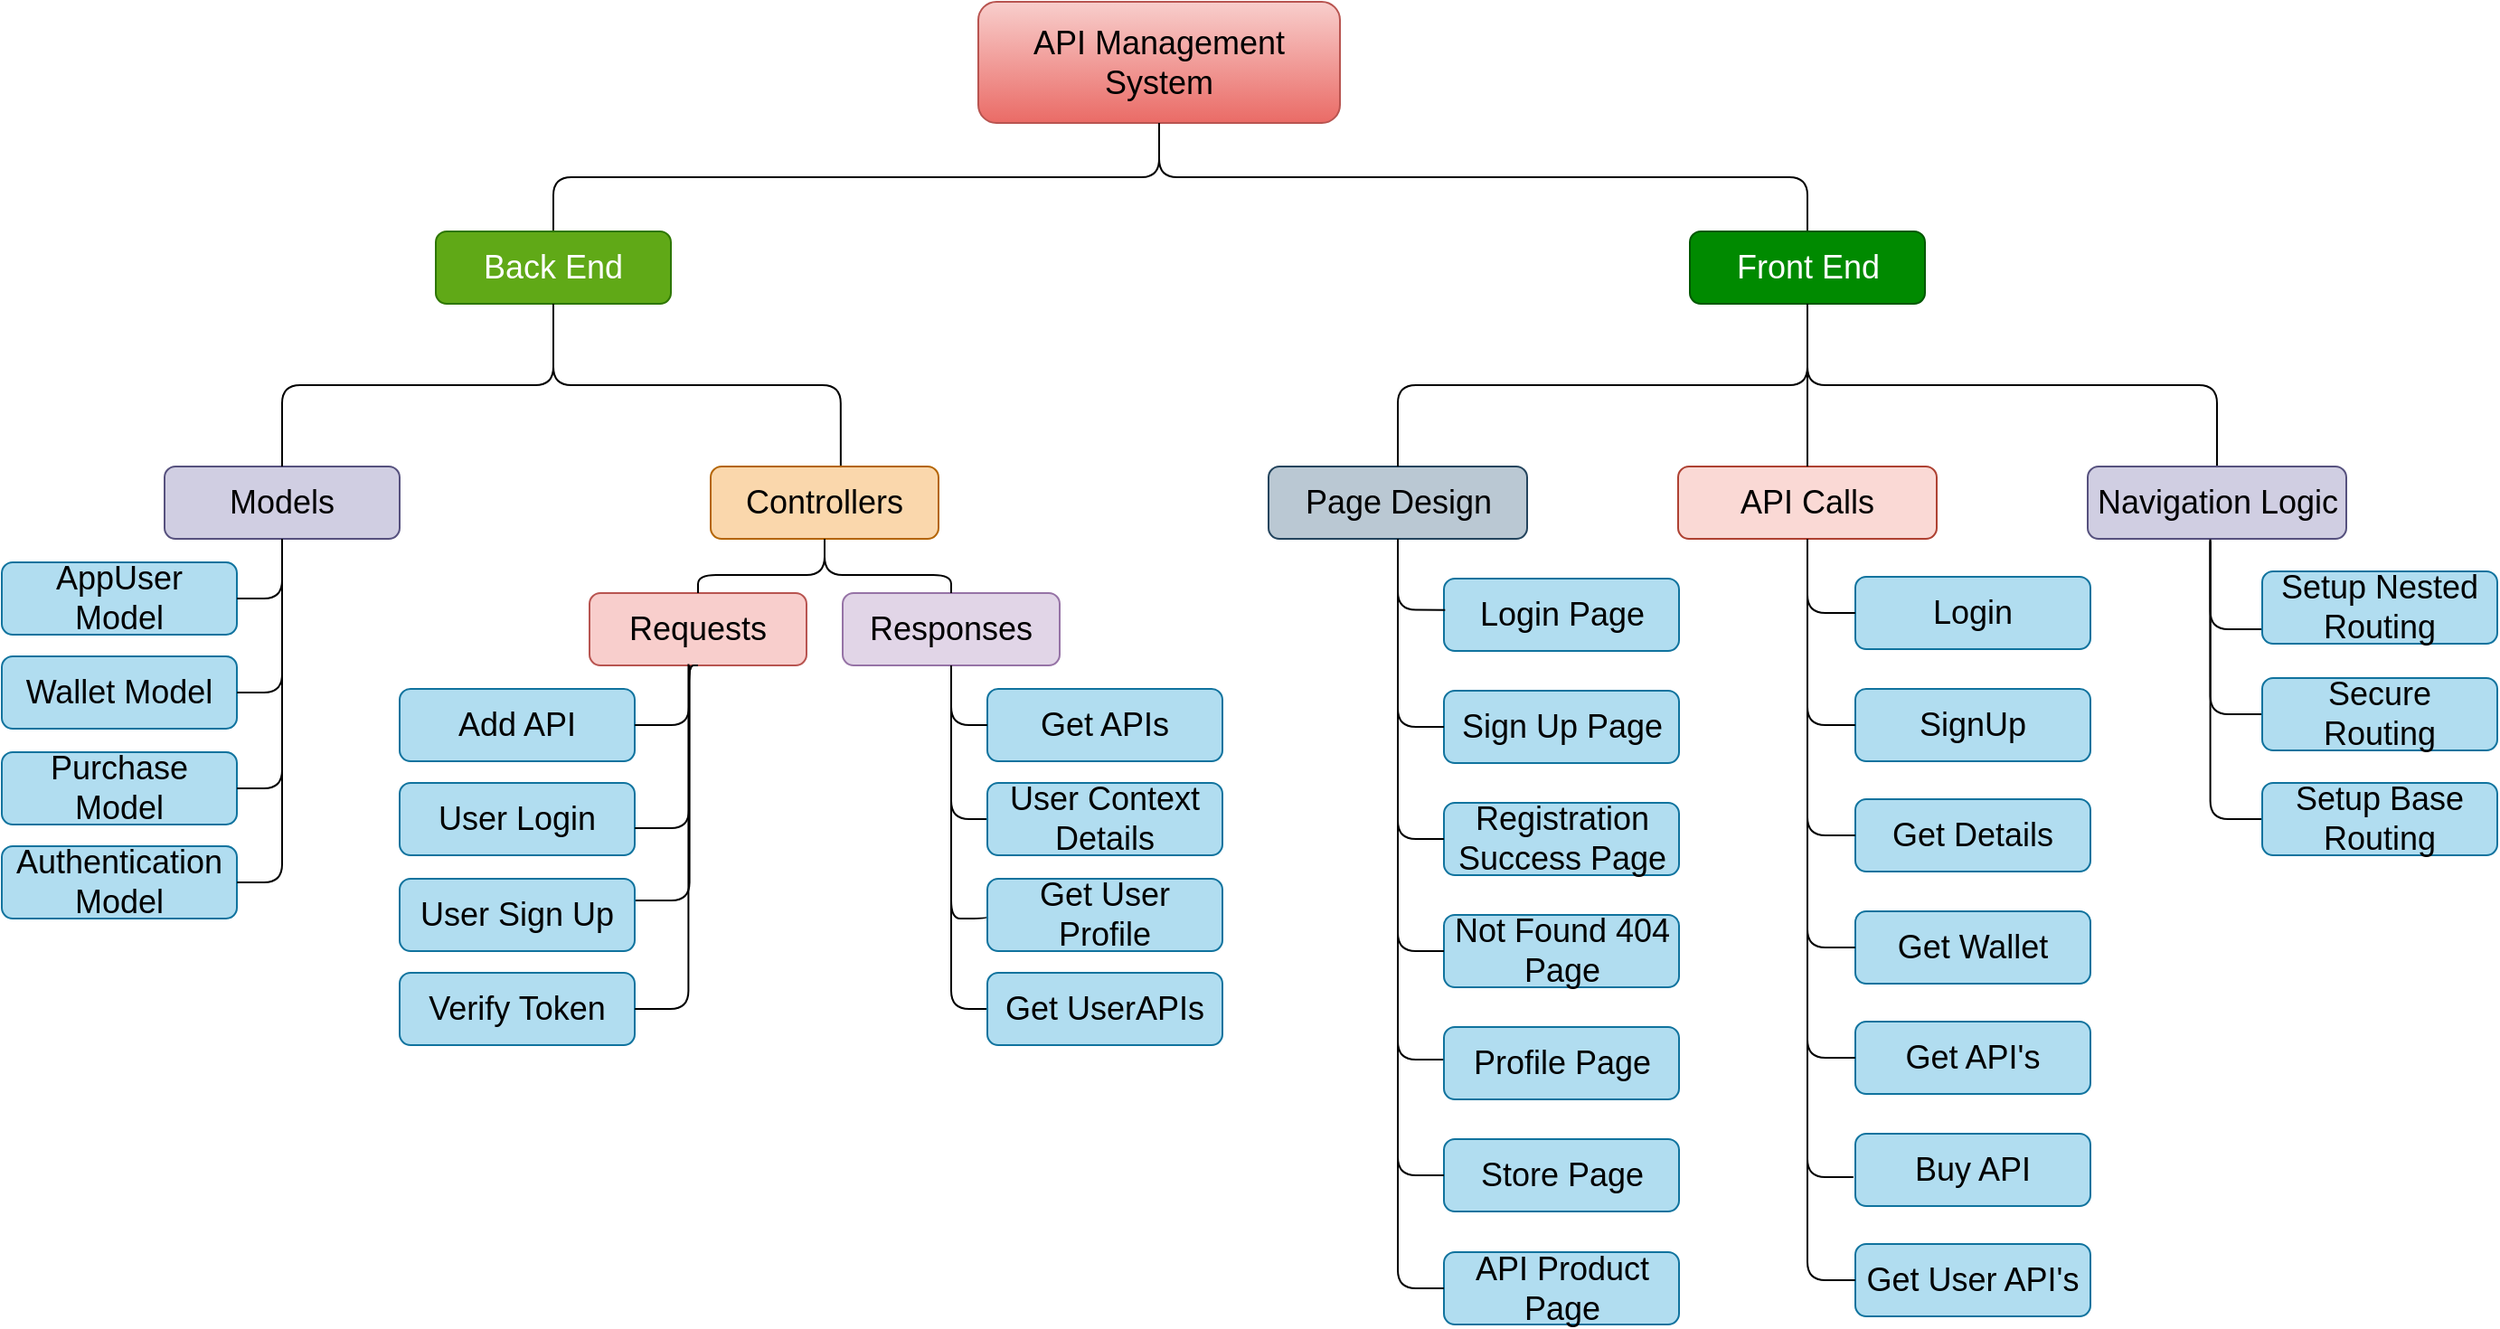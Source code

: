 <mxfile version="14.8.0" type="github"><diagram id="4lNKz05cvASP3Dw4nzoy" name="Page-1"><mxGraphModel dx="1673" dy="885" grid="0" gridSize="10" guides="1" tooltips="1" connect="1" arrows="1" fold="1" page="0" pageScale="1" pageWidth="850" pageHeight="1100" background="none" math="0" shadow="0"><root><mxCell id="0"/><mxCell id="1" parent="0"/><mxCell id="u9ScGrgwI5Fy8pmLMvRk-150" value="" style="group;fontStyle=0;spacing=4;verticalAlign=middle;fontSize=18;horizontal=1;labelBackgroundColor=none;labelBorderColor=none;whiteSpace=wrap;html=1;" vertex="1" connectable="0" parent="1"><mxGeometry x="195" y="100" width="1380" height="704.5" as="geometry"/></mxCell><mxCell id="u9ScGrgwI5Fy8pmLMvRk-1" value="API Management System" style="whiteSpace=wrap;html=1;rounded=1;fillColor=#f8cecc;strokeColor=#b85450;gradientColor=#ea6b66;fontStyle=0;spacing=4;verticalAlign=middle;fontSize=18;horizontal=1;labelBackgroundColor=none;labelBorderColor=none;" vertex="1" parent="u9ScGrgwI5Fy8pmLMvRk-150"><mxGeometry x="540" y="-27" width="200" height="67" as="geometry"/></mxCell><mxCell id="u9ScGrgwI5Fy8pmLMvRk-132" style="edgeStyle=orthogonalEdgeStyle;rounded=1;orthogonalLoop=1;jettySize=auto;html=1;exitX=0.5;exitY=0;exitDx=0;exitDy=0;entryX=0.5;entryY=1;entryDx=0;entryDy=0;endArrow=none;endFill=0;fontStyle=0;spacing=4;verticalAlign=middle;fontSize=18;horizontal=1;labelBackgroundColor=none;labelBorderColor=none;" edge="1" parent="u9ScGrgwI5Fy8pmLMvRk-150" source="u9ScGrgwI5Fy8pmLMvRk-2" target="u9ScGrgwI5Fy8pmLMvRk-1"><mxGeometry relative="1" as="geometry"/></mxCell><mxCell id="u9ScGrgwI5Fy8pmLMvRk-52" style="orthogonalLoop=1;jettySize=auto;html=1;exitX=0.5;exitY=0;exitDx=0;exitDy=0;entryX=0.5;entryY=1;entryDx=0;entryDy=0;endArrow=none;endFill=0;edgeStyle=orthogonalEdgeStyle;fontStyle=0;spacing=4;verticalAlign=middle;fontSize=18;horizontal=1;labelBackgroundColor=none;labelBorderColor=none;" edge="1" parent="u9ScGrgwI5Fy8pmLMvRk-150" source="u9ScGrgwI5Fy8pmLMvRk-3" target="u9ScGrgwI5Fy8pmLMvRk-1"><mxGeometry relative="1" as="geometry"/></mxCell><mxCell id="u9ScGrgwI5Fy8pmLMvRk-148" value="" style="group;fontStyle=0;spacing=4;verticalAlign=middle;fontSize=18;horizontal=1;labelBackgroundColor=none;labelBorderColor=none;whiteSpace=wrap;html=1;" vertex="1" connectable="0" parent="u9ScGrgwI5Fy8pmLMvRk-150"><mxGeometry y="100" width="675" height="450" as="geometry"/></mxCell><mxCell id="u9ScGrgwI5Fy8pmLMvRk-3" value="&lt;div style=&quot;font-size: 18px;&quot;&gt;Back End&lt;/div&gt;" style="whiteSpace=wrap;html=1;fillColor=#60a917;strokeColor=#2D7600;fontColor=#ffffff;rounded=1;fontStyle=0;spacing=4;verticalAlign=middle;fontSize=18;horizontal=1;labelBackgroundColor=none;labelBorderColor=none;" vertex="1" parent="u9ScGrgwI5Fy8pmLMvRk-148"><mxGeometry x="240" width="130" height="40" as="geometry"/></mxCell><mxCell id="u9ScGrgwI5Fy8pmLMvRk-8" value="&lt;div style=&quot;font-size: 18px;&quot;&gt;Models&lt;/div&gt;" style="whiteSpace=wrap;html=1;fillColor=#d0cee2;strokeColor=#56517e;rounded=1;fontStyle=0;spacing=4;verticalAlign=middle;fontSize=18;horizontal=1;labelBackgroundColor=none;labelBorderColor=none;" vertex="1" parent="u9ScGrgwI5Fy8pmLMvRk-148"><mxGeometry x="90" y="130" width="130" height="40" as="geometry"/></mxCell><mxCell id="u9ScGrgwI5Fy8pmLMvRk-123" style="edgeStyle=orthogonalEdgeStyle;orthogonalLoop=1;jettySize=auto;html=1;exitX=0.5;exitY=1;exitDx=0;exitDy=0;endArrow=none;endFill=0;fontStyle=0;spacing=4;verticalAlign=middle;fontSize=18;horizontal=1;labelBackgroundColor=none;labelBorderColor=none;" edge="1" parent="u9ScGrgwI5Fy8pmLMvRk-148" source="u9ScGrgwI5Fy8pmLMvRk-3" target="u9ScGrgwI5Fy8pmLMvRk-8"><mxGeometry relative="1" as="geometry"/></mxCell><mxCell id="u9ScGrgwI5Fy8pmLMvRk-124" style="edgeStyle=orthogonalEdgeStyle;orthogonalLoop=1;jettySize=auto;html=1;exitX=0.571;exitY=-0.01;exitDx=0;exitDy=0;entryX=0.5;entryY=1;entryDx=0;entryDy=0;endArrow=none;endFill=0;exitPerimeter=0;fontStyle=0;spacing=4;verticalAlign=middle;fontSize=18;horizontal=1;labelBackgroundColor=none;labelBorderColor=none;" edge="1" parent="u9ScGrgwI5Fy8pmLMvRk-148" source="u9ScGrgwI5Fy8pmLMvRk-9" target="u9ScGrgwI5Fy8pmLMvRk-3"><mxGeometry relative="1" as="geometry"/></mxCell><mxCell id="u9ScGrgwI5Fy8pmLMvRk-9" value="&lt;div style=&quot;font-size: 18px;&quot;&gt;Controllers&lt;/div&gt;" style="whiteSpace=wrap;html=1;fillColor=#fad7ac;strokeColor=#b46504;rounded=1;fontStyle=0;spacing=4;verticalAlign=middle;fontSize=18;horizontal=1;labelBackgroundColor=none;labelBorderColor=none;" vertex="1" parent="u9ScGrgwI5Fy8pmLMvRk-148"><mxGeometry x="392" y="130" width="126" height="40" as="geometry"/></mxCell><mxCell id="u9ScGrgwI5Fy8pmLMvRk-22" value="AppUser Model" style="whiteSpace=wrap;html=1;fillColor=#b1ddf0;strokeColor=#10739e;rounded=1;fontStyle=0;spacing=4;verticalAlign=middle;fontSize=18;horizontal=1;labelBackgroundColor=none;labelBorderColor=none;" vertex="1" parent="u9ScGrgwI5Fy8pmLMvRk-148"><mxGeometry y="183" width="130" height="40" as="geometry"/></mxCell><mxCell id="u9ScGrgwI5Fy8pmLMvRk-84" style="edgeStyle=orthogonalEdgeStyle;orthogonalLoop=1;jettySize=auto;html=1;exitX=0.5;exitY=1;exitDx=0;exitDy=0;entryX=1;entryY=0.5;entryDx=0;entryDy=0;endArrow=none;endFill=0;fontStyle=0;spacing=4;verticalAlign=middle;fontSize=18;horizontal=1;labelBackgroundColor=none;labelBorderColor=none;" edge="1" parent="u9ScGrgwI5Fy8pmLMvRk-148" source="u9ScGrgwI5Fy8pmLMvRk-8" target="u9ScGrgwI5Fy8pmLMvRk-22"><mxGeometry relative="1" as="geometry"/></mxCell><mxCell id="u9ScGrgwI5Fy8pmLMvRk-23" value="Wallet Model" style="whiteSpace=wrap;html=1;fillColor=#b1ddf0;strokeColor=#10739e;rounded=1;fontStyle=0;spacing=4;verticalAlign=middle;fontSize=18;horizontal=1;labelBackgroundColor=none;labelBorderColor=none;" vertex="1" parent="u9ScGrgwI5Fy8pmLMvRk-148"><mxGeometry y="235" width="130" height="40" as="geometry"/></mxCell><mxCell id="u9ScGrgwI5Fy8pmLMvRk-85" style="edgeStyle=orthogonalEdgeStyle;orthogonalLoop=1;jettySize=auto;html=1;exitX=0.5;exitY=1;exitDx=0;exitDy=0;entryX=1;entryY=0.5;entryDx=0;entryDy=0;endArrow=none;endFill=0;fontStyle=0;spacing=4;verticalAlign=middle;fontSize=18;horizontal=1;labelBackgroundColor=none;labelBorderColor=none;" edge="1" parent="u9ScGrgwI5Fy8pmLMvRk-148" source="u9ScGrgwI5Fy8pmLMvRk-8" target="u9ScGrgwI5Fy8pmLMvRk-23"><mxGeometry relative="1" as="geometry"/></mxCell><mxCell id="u9ScGrgwI5Fy8pmLMvRk-24" value="Authentication Model" style="whiteSpace=wrap;html=1;fillColor=#b1ddf0;strokeColor=#10739e;rounded=1;fontStyle=0;spacing=4;verticalAlign=middle;fontSize=18;horizontal=1;labelBackgroundColor=none;labelBorderColor=none;" vertex="1" parent="u9ScGrgwI5Fy8pmLMvRk-148"><mxGeometry y="340" width="130" height="40" as="geometry"/></mxCell><mxCell id="u9ScGrgwI5Fy8pmLMvRk-87" style="edgeStyle=orthogonalEdgeStyle;orthogonalLoop=1;jettySize=auto;html=1;exitX=0.5;exitY=1;exitDx=0;exitDy=0;entryX=1;entryY=0.5;entryDx=0;entryDy=0;endArrow=none;endFill=0;fontStyle=0;spacing=4;verticalAlign=middle;fontSize=18;horizontal=1;labelBackgroundColor=none;labelBorderColor=none;" edge="1" parent="u9ScGrgwI5Fy8pmLMvRk-148" source="u9ScGrgwI5Fy8pmLMvRk-8" target="u9ScGrgwI5Fy8pmLMvRk-24"><mxGeometry relative="1" as="geometry"/></mxCell><mxCell id="u9ScGrgwI5Fy8pmLMvRk-25" value="Purchase Model" style="whiteSpace=wrap;html=1;fillColor=#b1ddf0;strokeColor=#10739e;rounded=1;fontStyle=0;spacing=4;verticalAlign=middle;fontSize=18;horizontal=1;labelBackgroundColor=none;labelBorderColor=none;" vertex="1" parent="u9ScGrgwI5Fy8pmLMvRk-148"><mxGeometry y="288" width="130" height="40" as="geometry"/></mxCell><mxCell id="u9ScGrgwI5Fy8pmLMvRk-86" style="edgeStyle=orthogonalEdgeStyle;orthogonalLoop=1;jettySize=auto;html=1;exitX=0.5;exitY=1;exitDx=0;exitDy=0;entryX=1;entryY=0.5;entryDx=0;entryDy=0;endArrow=none;endFill=0;fontStyle=0;spacing=4;verticalAlign=middle;fontSize=18;horizontal=1;labelBackgroundColor=none;labelBorderColor=none;" edge="1" parent="u9ScGrgwI5Fy8pmLMvRk-148" source="u9ScGrgwI5Fy8pmLMvRk-8" target="u9ScGrgwI5Fy8pmLMvRk-25"><mxGeometry relative="1" as="geometry"/></mxCell><mxCell id="u9ScGrgwI5Fy8pmLMvRk-30" value="&lt;div style=&quot;font-size: 18px;&quot;&gt;Add API&lt;/div&gt;" style="whiteSpace=wrap;html=1;fillColor=#b1ddf0;strokeColor=#10739e;rounded=1;fontStyle=0;spacing=4;verticalAlign=middle;fontSize=18;horizontal=1;labelBackgroundColor=none;labelBorderColor=none;" vertex="1" parent="u9ScGrgwI5Fy8pmLMvRk-148"><mxGeometry x="220" y="253" width="130" height="40" as="geometry"/></mxCell><mxCell id="u9ScGrgwI5Fy8pmLMvRk-31" value="Verify Token" style="whiteSpace=wrap;html=1;fillColor=#b1ddf0;strokeColor=#10739e;rounded=1;fontStyle=0;spacing=4;verticalAlign=middle;fontSize=18;horizontal=1;labelBackgroundColor=none;labelBorderColor=none;" vertex="1" parent="u9ScGrgwI5Fy8pmLMvRk-148"><mxGeometry x="220" y="410" width="130" height="40" as="geometry"/></mxCell><mxCell id="u9ScGrgwI5Fy8pmLMvRk-32" value="User Login" style="whiteSpace=wrap;html=1;fillColor=#b1ddf0;strokeColor=#10739e;rounded=1;fontStyle=0;spacing=4;verticalAlign=middle;fontSize=18;horizontal=1;labelBackgroundColor=none;labelBorderColor=none;" vertex="1" parent="u9ScGrgwI5Fy8pmLMvRk-148"><mxGeometry x="220" y="305" width="130" height="40" as="geometry"/></mxCell><mxCell id="u9ScGrgwI5Fy8pmLMvRk-69" style="edgeStyle=orthogonalEdgeStyle;orthogonalLoop=1;jettySize=auto;html=1;exitX=0.5;exitY=1;exitDx=0;exitDy=0;entryX=1;entryY=0.5;entryDx=0;entryDy=0;endArrow=none;endFill=0;fontStyle=0;spacing=4;verticalAlign=middle;fontSize=18;horizontal=1;labelBackgroundColor=none;labelBorderColor=none;" edge="1" parent="u9ScGrgwI5Fy8pmLMvRk-148" source="u9ScGrgwI5Fy8pmLMvRk-33" target="u9ScGrgwI5Fy8pmLMvRk-30"><mxGeometry relative="1" as="geometry"><Array as="points"><mxPoint x="380" y="240"/><mxPoint x="380" y="273"/></Array></mxGeometry></mxCell><mxCell id="u9ScGrgwI5Fy8pmLMvRk-33" value="Requests" style="whiteSpace=wrap;html=1;fillColor=#f8cecc;strokeColor=#b85450;rounded=1;fontStyle=0;spacing=4;verticalAlign=middle;fontSize=18;horizontal=1;labelBackgroundColor=none;labelBorderColor=none;" vertex="1" parent="u9ScGrgwI5Fy8pmLMvRk-148"><mxGeometry x="325" y="200" width="120" height="40" as="geometry"/></mxCell><mxCell id="u9ScGrgwI5Fy8pmLMvRk-40" style="orthogonalLoop=1;jettySize=auto;html=1;entryX=0.5;entryY=0;entryDx=0;entryDy=0;endArrow=none;endFill=0;exitX=0.5;exitY=1;exitDx=0;exitDy=0;edgeStyle=orthogonalEdgeStyle;fontStyle=0;spacing=4;verticalAlign=middle;fontSize=18;horizontal=1;labelBackgroundColor=none;labelBorderColor=none;" edge="1" parent="u9ScGrgwI5Fy8pmLMvRk-148" source="u9ScGrgwI5Fy8pmLMvRk-9" target="u9ScGrgwI5Fy8pmLMvRk-33"><mxGeometry relative="1" as="geometry"><mxPoint x="546" y="360" as="sourcePoint"/><Array as="points"><mxPoint x="455.5" y="190"/><mxPoint x="385.5" y="190"/></Array></mxGeometry></mxCell><mxCell id="u9ScGrgwI5Fy8pmLMvRk-72" style="edgeStyle=orthogonalEdgeStyle;orthogonalLoop=1;jettySize=auto;html=1;entryX=0.456;entryY=0.982;entryDx=0;entryDy=0;entryPerimeter=0;endArrow=none;endFill=0;fontStyle=0;spacing=4;verticalAlign=middle;fontSize=18;horizontal=1;labelBackgroundColor=none;labelBorderColor=none;" edge="1" parent="u9ScGrgwI5Fy8pmLMvRk-148" source="u9ScGrgwI5Fy8pmLMvRk-31" target="u9ScGrgwI5Fy8pmLMvRk-33"><mxGeometry relative="1" as="geometry"><Array as="points"><mxPoint x="380" y="430"/></Array></mxGeometry></mxCell><mxCell id="u9ScGrgwI5Fy8pmLMvRk-70" style="edgeStyle=orthogonalEdgeStyle;orthogonalLoop=1;jettySize=auto;html=1;entryX=0.5;entryY=1;entryDx=0;entryDy=0;endArrow=none;endFill=0;fontStyle=0;spacing=4;verticalAlign=middle;fontSize=18;horizontal=1;labelBackgroundColor=none;labelBorderColor=none;" edge="1" parent="u9ScGrgwI5Fy8pmLMvRk-148" source="u9ScGrgwI5Fy8pmLMvRk-32" target="u9ScGrgwI5Fy8pmLMvRk-33"><mxGeometry relative="1" as="geometry"><Array as="points"><mxPoint x="380" y="330"/><mxPoint x="380" y="240"/></Array></mxGeometry></mxCell><mxCell id="u9ScGrgwI5Fy8pmLMvRk-34" value="Get APIs" style="whiteSpace=wrap;html=1;fillColor=#b1ddf0;strokeColor=#10739e;rounded=1;fontStyle=0;spacing=4;verticalAlign=middle;fontSize=18;horizontal=1;labelBackgroundColor=none;labelBorderColor=none;" vertex="1" parent="u9ScGrgwI5Fy8pmLMvRk-148"><mxGeometry x="545" y="253" width="130" height="40" as="geometry"/></mxCell><mxCell id="u9ScGrgwI5Fy8pmLMvRk-74" style="edgeStyle=orthogonalEdgeStyle;orthogonalLoop=1;jettySize=auto;html=1;exitX=0.5;exitY=1;exitDx=0;exitDy=0;entryX=0;entryY=0.5;entryDx=0;entryDy=0;endArrow=none;endFill=0;fontStyle=0;spacing=4;verticalAlign=middle;fontSize=18;horizontal=1;labelBackgroundColor=none;labelBorderColor=none;" edge="1" parent="u9ScGrgwI5Fy8pmLMvRk-148" source="u9ScGrgwI5Fy8pmLMvRk-35" target="u9ScGrgwI5Fy8pmLMvRk-34"><mxGeometry relative="1" as="geometry"><Array as="points"><mxPoint x="525" y="273"/></Array></mxGeometry></mxCell><mxCell id="u9ScGrgwI5Fy8pmLMvRk-35" value="Responses" style="whiteSpace=wrap;html=1;fillColor=#e1d5e7;strokeColor=#9673a6;rounded=1;fontStyle=0;spacing=4;verticalAlign=middle;fontSize=18;horizontal=1;labelBackgroundColor=none;labelBorderColor=none;" vertex="1" parent="u9ScGrgwI5Fy8pmLMvRk-148"><mxGeometry x="465" y="200" width="120" height="40" as="geometry"/></mxCell><mxCell id="u9ScGrgwI5Fy8pmLMvRk-41" style="orthogonalLoop=1;jettySize=auto;html=1;exitX=0.5;exitY=1;exitDx=0;exitDy=0;entryX=0.5;entryY=0;entryDx=0;entryDy=0;endArrow=none;endFill=0;edgeStyle=orthogonalEdgeStyle;fontStyle=0;spacing=4;verticalAlign=middle;fontSize=18;horizontal=1;labelBackgroundColor=none;labelBorderColor=none;" edge="1" parent="u9ScGrgwI5Fy8pmLMvRk-148" source="u9ScGrgwI5Fy8pmLMvRk-9" target="u9ScGrgwI5Fy8pmLMvRk-35"><mxGeometry relative="1" as="geometry"/></mxCell><mxCell id="u9ScGrgwI5Fy8pmLMvRk-78" style="edgeStyle=orthogonalEdgeStyle;orthogonalLoop=1;jettySize=auto;html=1;entryX=0.5;entryY=1;entryDx=0;entryDy=0;endArrow=none;endFill=0;exitX=0;exitY=0.5;exitDx=0;exitDy=0;fontStyle=0;spacing=4;verticalAlign=middle;fontSize=18;horizontal=1;labelBackgroundColor=none;labelBorderColor=none;" edge="1" parent="u9ScGrgwI5Fy8pmLMvRk-148" source="u9ScGrgwI5Fy8pmLMvRk-36" target="u9ScGrgwI5Fy8pmLMvRk-35"><mxGeometry relative="1" as="geometry"><Array as="points"><mxPoint x="525" y="430"/></Array></mxGeometry></mxCell><mxCell id="u9ScGrgwI5Fy8pmLMvRk-36" value="Get UserAPIs" style="whiteSpace=wrap;html=1;fillColor=#b1ddf0;strokeColor=#10739e;rounded=1;fontStyle=0;spacing=4;verticalAlign=middle;fontSize=18;horizontal=1;labelBackgroundColor=none;labelBorderColor=none;" vertex="1" parent="u9ScGrgwI5Fy8pmLMvRk-148"><mxGeometry x="545" y="410" width="130" height="40" as="geometry"/></mxCell><mxCell id="u9ScGrgwI5Fy8pmLMvRk-71" style="edgeStyle=orthogonalEdgeStyle;orthogonalLoop=1;jettySize=auto;html=1;entryX=0.461;entryY=0.999;entryDx=0;entryDy=0;entryPerimeter=0;endArrow=none;endFill=0;fontStyle=0;spacing=4;verticalAlign=middle;fontSize=18;horizontal=1;labelBackgroundColor=none;labelBorderColor=none;" edge="1" parent="u9ScGrgwI5Fy8pmLMvRk-148" source="u9ScGrgwI5Fy8pmLMvRk-37" target="u9ScGrgwI5Fy8pmLMvRk-33"><mxGeometry relative="1" as="geometry"><Array as="points"><mxPoint x="380" y="370"/></Array></mxGeometry></mxCell><mxCell id="u9ScGrgwI5Fy8pmLMvRk-37" value="User Sign Up" style="whiteSpace=wrap;html=1;fillColor=#b1ddf0;strokeColor=#10739e;rounded=1;fontStyle=0;spacing=4;verticalAlign=middle;fontSize=18;horizontal=1;labelBackgroundColor=none;labelBorderColor=none;" vertex="1" parent="u9ScGrgwI5Fy8pmLMvRk-148"><mxGeometry x="220" y="358" width="130" height="40" as="geometry"/></mxCell><mxCell id="u9ScGrgwI5Fy8pmLMvRk-75" style="edgeStyle=orthogonalEdgeStyle;orthogonalLoop=1;jettySize=auto;html=1;exitX=0;exitY=0.5;exitDx=0;exitDy=0;endArrow=none;endFill=0;entryX=0.5;entryY=1;entryDx=0;entryDy=0;fontStyle=0;spacing=4;verticalAlign=middle;fontSize=18;horizontal=1;labelBackgroundColor=none;labelBorderColor=none;" edge="1" parent="u9ScGrgwI5Fy8pmLMvRk-148" source="u9ScGrgwI5Fy8pmLMvRk-38" target="u9ScGrgwI5Fy8pmLMvRk-35"><mxGeometry relative="1" as="geometry"><mxPoint x="523" y="290" as="targetPoint"/></mxGeometry></mxCell><mxCell id="u9ScGrgwI5Fy8pmLMvRk-38" value="User Context Details" style="whiteSpace=wrap;html=1;fillColor=#b1ddf0;strokeColor=#10739e;rounded=1;fontStyle=0;spacing=4;verticalAlign=middle;fontSize=18;horizontal=1;labelBackgroundColor=none;labelBorderColor=none;" vertex="1" parent="u9ScGrgwI5Fy8pmLMvRk-148"><mxGeometry x="545" y="305" width="130" height="40" as="geometry"/></mxCell><mxCell id="u9ScGrgwI5Fy8pmLMvRk-77" style="edgeStyle=orthogonalEdgeStyle;orthogonalLoop=1;jettySize=auto;html=1;entryX=0.5;entryY=1;entryDx=0;entryDy=0;endArrow=none;endFill=0;exitX=0;exitY=0.5;exitDx=0;exitDy=0;fontStyle=0;spacing=4;verticalAlign=middle;fontSize=18;horizontal=1;labelBackgroundColor=none;labelBorderColor=none;" edge="1" parent="u9ScGrgwI5Fy8pmLMvRk-148" source="u9ScGrgwI5Fy8pmLMvRk-39" target="u9ScGrgwI5Fy8pmLMvRk-35"><mxGeometry relative="1" as="geometry"><Array as="points"><mxPoint x="525" y="380"/></Array></mxGeometry></mxCell><mxCell id="u9ScGrgwI5Fy8pmLMvRk-39" value="Get User Profile" style="whiteSpace=wrap;html=1;fillColor=#b1ddf0;strokeColor=#10739e;rounded=1;fontStyle=0;spacing=4;verticalAlign=middle;fontSize=18;horizontal=1;labelBackgroundColor=none;labelBorderColor=none;" vertex="1" parent="u9ScGrgwI5Fy8pmLMvRk-148"><mxGeometry x="545" y="358" width="130" height="40" as="geometry"/></mxCell><mxCell id="u9ScGrgwI5Fy8pmLMvRk-149" value="" style="group;fontStyle=0;spacing=4;verticalAlign=middle;fontSize=18;horizontal=1;labelBackgroundColor=none;labelBorderColor=none;whiteSpace=wrap;html=1;" vertex="1" connectable="0" parent="u9ScGrgwI5Fy8pmLMvRk-150"><mxGeometry x="700.5" y="100" width="679.5" height="604.5" as="geometry"/></mxCell><mxCell id="u9ScGrgwI5Fy8pmLMvRk-2" value="Front End" style="whiteSpace=wrap;html=1;fillColor=#008a00;strokeColor=#005700;fontColor=#ffffff;rounded=1;fontStyle=0;spacing=4;verticalAlign=middle;fontSize=18;horizontal=1;labelBackgroundColor=none;labelBorderColor=none;" vertex="1" parent="u9ScGrgwI5Fy8pmLMvRk-149"><mxGeometry x="233" width="130" height="40" as="geometry"/></mxCell><mxCell id="u9ScGrgwI5Fy8pmLMvRk-12" value="Page Design " style="whiteSpace=wrap;html=1;fillColor=#bac8d3;strokeColor=#23445d;rounded=1;fontStyle=0;spacing=4;verticalAlign=middle;fontSize=18;horizontal=1;labelBackgroundColor=none;labelBorderColor=none;" vertex="1" parent="u9ScGrgwI5Fy8pmLMvRk-149"><mxGeometry y="130" width="143" height="40" as="geometry"/></mxCell><mxCell id="u9ScGrgwI5Fy8pmLMvRk-130" style="edgeStyle=orthogonalEdgeStyle;orthogonalLoop=1;jettySize=auto;html=1;exitX=0.5;exitY=1;exitDx=0;exitDy=0;entryX=0.5;entryY=0;entryDx=0;entryDy=0;endArrow=none;endFill=0;fontStyle=0;spacing=4;verticalAlign=middle;fontSize=18;horizontal=1;labelBackgroundColor=none;labelBorderColor=none;" edge="1" parent="u9ScGrgwI5Fy8pmLMvRk-149" source="u9ScGrgwI5Fy8pmLMvRk-2" target="u9ScGrgwI5Fy8pmLMvRk-12"><mxGeometry relative="1" as="geometry"/></mxCell><mxCell id="u9ScGrgwI5Fy8pmLMvRk-131" style="edgeStyle=orthogonalEdgeStyle;orthogonalLoop=1;jettySize=auto;html=1;exitX=0.5;exitY=0;exitDx=0;exitDy=0;entryX=0.5;entryY=1;entryDx=0;entryDy=0;endArrow=none;endFill=0;fontStyle=0;spacing=4;verticalAlign=middle;fontSize=18;horizontal=1;labelBackgroundColor=none;labelBorderColor=none;" edge="1" parent="u9ScGrgwI5Fy8pmLMvRk-149" source="u9ScGrgwI5Fy8pmLMvRk-13" target="u9ScGrgwI5Fy8pmLMvRk-2"><mxGeometry relative="1" as="geometry"/></mxCell><mxCell id="u9ScGrgwI5Fy8pmLMvRk-13" value="Navigation Logic" style="whiteSpace=wrap;html=1;fillColor=#d0cee2;strokeColor=#56517e;rounded=1;fontStyle=0;spacing=4;verticalAlign=middle;fontSize=18;horizontal=1;labelBackgroundColor=none;labelBorderColor=none;" vertex="1" parent="u9ScGrgwI5Fy8pmLMvRk-149"><mxGeometry x="453" y="130" width="143" height="40" as="geometry"/></mxCell><mxCell id="u9ScGrgwI5Fy8pmLMvRk-14" value="&lt;div style=&quot;font-size: 18px;&quot;&gt;API Calls&lt;br style=&quot;font-size: 18px;&quot;&gt;&lt;/div&gt;" style="whiteSpace=wrap;html=1;fillColor=#fad9d5;strokeColor=#ae4132;rounded=1;fontStyle=0;spacing=4;verticalAlign=middle;fontSize=18;horizontal=1;labelBackgroundColor=none;labelBorderColor=none;" vertex="1" parent="u9ScGrgwI5Fy8pmLMvRk-149"><mxGeometry x="226.5" y="130" width="143" height="40" as="geometry"/></mxCell><mxCell id="u9ScGrgwI5Fy8pmLMvRk-125" style="edgeStyle=orthogonalEdgeStyle;orthogonalLoop=1;jettySize=auto;html=1;exitX=0.5;exitY=1;exitDx=0;exitDy=0;endArrow=none;endFill=0;fontStyle=0;spacing=4;verticalAlign=middle;fontSize=18;horizontal=1;labelBackgroundColor=none;labelBorderColor=none;" edge="1" parent="u9ScGrgwI5Fy8pmLMvRk-149" source="u9ScGrgwI5Fy8pmLMvRk-2" target="u9ScGrgwI5Fy8pmLMvRk-14"><mxGeometry relative="1" as="geometry"/></mxCell><mxCell id="u9ScGrgwI5Fy8pmLMvRk-96" style="edgeStyle=orthogonalEdgeStyle;orthogonalLoop=1;jettySize=auto;html=1;entryX=0.474;entryY=1.006;entryDx=0;entryDy=0;entryPerimeter=0;endArrow=none;endFill=0;fontStyle=0;spacing=4;verticalAlign=middle;fontSize=18;horizontal=1;labelBackgroundColor=none;labelBorderColor=none;" edge="1" parent="u9ScGrgwI5Fy8pmLMvRk-149" source="u9ScGrgwI5Fy8pmLMvRk-88" target="u9ScGrgwI5Fy8pmLMvRk-13"><mxGeometry relative="1" as="geometry"><Array as="points"><mxPoint x="520.5" y="220"/></Array></mxGeometry></mxCell><mxCell id="u9ScGrgwI5Fy8pmLMvRk-88" value="Setup Nested Routing" style="whiteSpace=wrap;html=1;fillColor=#b1ddf0;strokeColor=#10739e;rounded=1;fontStyle=0;spacing=4;verticalAlign=middle;fontSize=18;horizontal=1;labelBackgroundColor=none;labelBorderColor=none;" vertex="1" parent="u9ScGrgwI5Fy8pmLMvRk-149"><mxGeometry x="549.5" y="188" width="130" height="40" as="geometry"/></mxCell><mxCell id="u9ScGrgwI5Fy8pmLMvRk-101" style="edgeStyle=orthogonalEdgeStyle;orthogonalLoop=1;jettySize=auto;html=1;exitX=0;exitY=0.5;exitDx=0;exitDy=0;entryX=0.474;entryY=1.042;entryDx=0;entryDy=0;entryPerimeter=0;endArrow=none;endFill=0;fontStyle=0;spacing=4;verticalAlign=middle;fontSize=18;horizontal=1;labelBackgroundColor=none;labelBorderColor=none;" edge="1" parent="u9ScGrgwI5Fy8pmLMvRk-149" source="u9ScGrgwI5Fy8pmLMvRk-89" target="u9ScGrgwI5Fy8pmLMvRk-13"><mxGeometry relative="1" as="geometry"/></mxCell><mxCell id="u9ScGrgwI5Fy8pmLMvRk-89" value="Secure Routing" style="whiteSpace=wrap;html=1;fillColor=#b1ddf0;strokeColor=#10739e;rounded=1;fontStyle=0;spacing=4;verticalAlign=middle;fontSize=18;horizontal=1;labelBackgroundColor=none;labelBorderColor=none;" vertex="1" parent="u9ScGrgwI5Fy8pmLMvRk-149"><mxGeometry x="549.5" y="247" width="130" height="40" as="geometry"/></mxCell><mxCell id="u9ScGrgwI5Fy8pmLMvRk-102" style="edgeStyle=orthogonalEdgeStyle;orthogonalLoop=1;jettySize=auto;html=1;entryX=0.474;entryY=1.017;entryDx=0;entryDy=0;entryPerimeter=0;endArrow=none;endFill=0;fontStyle=0;spacing=4;verticalAlign=middle;fontSize=18;horizontal=1;labelBackgroundColor=none;labelBorderColor=none;" edge="1" parent="u9ScGrgwI5Fy8pmLMvRk-149" source="u9ScGrgwI5Fy8pmLMvRk-90" target="u9ScGrgwI5Fy8pmLMvRk-13"><mxGeometry relative="1" as="geometry"><Array as="points"><mxPoint x="520.5" y="325"/></Array></mxGeometry></mxCell><mxCell id="u9ScGrgwI5Fy8pmLMvRk-90" value="Setup Base Routing" style="whiteSpace=wrap;html=1;fillColor=#b1ddf0;strokeColor=#10739e;rounded=1;fontStyle=0;spacing=4;verticalAlign=middle;fontSize=18;horizontal=1;labelBackgroundColor=none;labelBorderColor=none;" vertex="1" parent="u9ScGrgwI5Fy8pmLMvRk-149"><mxGeometry x="549.5" y="305" width="130" height="40" as="geometry"/></mxCell><mxCell id="u9ScGrgwI5Fy8pmLMvRk-103" value="Login" style="whiteSpace=wrap;html=1;fillColor=#b1ddf0;strokeColor=#10739e;rounded=1;fontStyle=0;spacing=4;verticalAlign=middle;fontSize=18;horizontal=1;labelBackgroundColor=none;labelBorderColor=none;" vertex="1" parent="u9ScGrgwI5Fy8pmLMvRk-149"><mxGeometry x="324.5" y="191" width="130" height="40" as="geometry"/></mxCell><mxCell id="u9ScGrgwI5Fy8pmLMvRk-119" style="edgeStyle=orthogonalEdgeStyle;orthogonalLoop=1;jettySize=auto;html=1;exitX=0.5;exitY=1;exitDx=0;exitDy=0;entryX=0;entryY=0.5;entryDx=0;entryDy=0;endArrow=none;endFill=0;fontStyle=0;spacing=4;verticalAlign=middle;fontSize=18;horizontal=1;labelBackgroundColor=none;labelBorderColor=none;" edge="1" parent="u9ScGrgwI5Fy8pmLMvRk-149" source="u9ScGrgwI5Fy8pmLMvRk-14" target="u9ScGrgwI5Fy8pmLMvRk-103"><mxGeometry relative="1" as="geometry"/></mxCell><mxCell id="u9ScGrgwI5Fy8pmLMvRk-104" value="Get Wallet" style="whiteSpace=wrap;html=1;fillColor=#b1ddf0;strokeColor=#10739e;rounded=1;fontStyle=0;spacing=4;verticalAlign=middle;fontSize=18;horizontal=1;labelBackgroundColor=none;labelBorderColor=none;" vertex="1" parent="u9ScGrgwI5Fy8pmLMvRk-149"><mxGeometry x="324.5" y="376" width="130" height="40" as="geometry"/></mxCell><mxCell id="u9ScGrgwI5Fy8pmLMvRk-122" style="edgeStyle=orthogonalEdgeStyle;orthogonalLoop=1;jettySize=auto;html=1;exitX=0.5;exitY=1;exitDx=0;exitDy=0;entryX=0;entryY=0.5;entryDx=0;entryDy=0;endArrow=none;endFill=0;fontStyle=0;spacing=4;verticalAlign=middle;fontSize=18;horizontal=1;labelBackgroundColor=none;labelBorderColor=none;" edge="1" parent="u9ScGrgwI5Fy8pmLMvRk-149" source="u9ScGrgwI5Fy8pmLMvRk-14" target="u9ScGrgwI5Fy8pmLMvRk-104"><mxGeometry relative="1" as="geometry"/></mxCell><mxCell id="u9ScGrgwI5Fy8pmLMvRk-105" value="SignUp" style="whiteSpace=wrap;html=1;fillColor=#b1ddf0;strokeColor=#10739e;rounded=1;fontStyle=0;spacing=4;verticalAlign=middle;fontSize=18;horizontal=1;labelBackgroundColor=none;labelBorderColor=none;" vertex="1" parent="u9ScGrgwI5Fy8pmLMvRk-149"><mxGeometry x="324.5" y="253" width="130" height="40" as="geometry"/></mxCell><mxCell id="u9ScGrgwI5Fy8pmLMvRk-120" style="edgeStyle=orthogonalEdgeStyle;orthogonalLoop=1;jettySize=auto;html=1;exitX=0.5;exitY=1;exitDx=0;exitDy=0;entryX=0;entryY=0.5;entryDx=0;entryDy=0;endArrow=none;endFill=0;fontStyle=0;spacing=4;verticalAlign=middle;fontSize=18;horizontal=1;labelBackgroundColor=none;labelBorderColor=none;" edge="1" parent="u9ScGrgwI5Fy8pmLMvRk-149" source="u9ScGrgwI5Fy8pmLMvRk-14" target="u9ScGrgwI5Fy8pmLMvRk-105"><mxGeometry relative="1" as="geometry"/></mxCell><mxCell id="u9ScGrgwI5Fy8pmLMvRk-106" value="Get Details" style="whiteSpace=wrap;html=1;fillColor=#b1ddf0;strokeColor=#10739e;rounded=1;fontStyle=0;spacing=4;verticalAlign=middle;fontSize=18;horizontal=1;labelBackgroundColor=none;labelBorderColor=none;" vertex="1" parent="u9ScGrgwI5Fy8pmLMvRk-149"><mxGeometry x="324.5" y="314" width="130" height="40" as="geometry"/></mxCell><mxCell id="u9ScGrgwI5Fy8pmLMvRk-121" style="edgeStyle=orthogonalEdgeStyle;orthogonalLoop=1;jettySize=auto;html=1;exitX=0.5;exitY=1;exitDx=0;exitDy=0;entryX=0;entryY=0.5;entryDx=0;entryDy=0;endArrow=none;endFill=0;fontStyle=0;spacing=4;verticalAlign=middle;fontSize=18;horizontal=1;labelBackgroundColor=none;labelBorderColor=none;" edge="1" parent="u9ScGrgwI5Fy8pmLMvRk-149" source="u9ScGrgwI5Fy8pmLMvRk-14" target="u9ScGrgwI5Fy8pmLMvRk-106"><mxGeometry relative="1" as="geometry"/></mxCell><mxCell id="u9ScGrgwI5Fy8pmLMvRk-112" value="Buy API" style="whiteSpace=wrap;html=1;fillColor=#b1ddf0;strokeColor=#10739e;rounded=1;fontStyle=0;spacing=4;verticalAlign=middle;fontSize=18;horizontal=1;labelBackgroundColor=none;labelBorderColor=none;" vertex="1" parent="u9ScGrgwI5Fy8pmLMvRk-149"><mxGeometry x="324.5" y="499" width="130" height="40" as="geometry"/></mxCell><mxCell id="u9ScGrgwI5Fy8pmLMvRk-117" style="edgeStyle=orthogonalEdgeStyle;orthogonalLoop=1;jettySize=auto;html=1;exitX=0.5;exitY=1;exitDx=0;exitDy=0;entryX=-0.008;entryY=0.599;entryDx=0;entryDy=0;entryPerimeter=0;endArrow=none;endFill=0;fontStyle=0;spacing=4;verticalAlign=middle;fontSize=18;horizontal=1;labelBackgroundColor=none;labelBorderColor=none;" edge="1" parent="u9ScGrgwI5Fy8pmLMvRk-149" source="u9ScGrgwI5Fy8pmLMvRk-14" target="u9ScGrgwI5Fy8pmLMvRk-112"><mxGeometry relative="1" as="geometry"/></mxCell><mxCell id="u9ScGrgwI5Fy8pmLMvRk-113" value="Get User API's" style="whiteSpace=wrap;html=1;fillColor=#b1ddf0;strokeColor=#10739e;rounded=1;fontStyle=0;spacing=4;verticalAlign=middle;fontSize=18;horizontal=1;labelBackgroundColor=none;labelBorderColor=none;" vertex="1" parent="u9ScGrgwI5Fy8pmLMvRk-149"><mxGeometry x="324.5" y="560" width="130" height="40" as="geometry"/></mxCell><mxCell id="u9ScGrgwI5Fy8pmLMvRk-118" style="edgeStyle=orthogonalEdgeStyle;orthogonalLoop=1;jettySize=auto;html=1;exitX=0.5;exitY=1;exitDx=0;exitDy=0;entryX=0;entryY=0.5;entryDx=0;entryDy=0;endArrow=none;endFill=0;fontStyle=0;spacing=4;verticalAlign=middle;fontSize=18;horizontal=1;labelBackgroundColor=none;labelBorderColor=none;" edge="1" parent="u9ScGrgwI5Fy8pmLMvRk-149" source="u9ScGrgwI5Fy8pmLMvRk-14" target="u9ScGrgwI5Fy8pmLMvRk-113"><mxGeometry relative="1" as="geometry"/></mxCell><mxCell id="u9ScGrgwI5Fy8pmLMvRk-114" value="Get API's" style="whiteSpace=wrap;html=1;fillColor=#b1ddf0;strokeColor=#10739e;rounded=1;fontStyle=0;spacing=4;verticalAlign=middle;fontSize=18;horizontal=1;labelBackgroundColor=none;labelBorderColor=none;" vertex="1" parent="u9ScGrgwI5Fy8pmLMvRk-149"><mxGeometry x="324.5" y="437" width="130" height="40" as="geometry"/></mxCell><mxCell id="u9ScGrgwI5Fy8pmLMvRk-116" style="edgeStyle=orthogonalEdgeStyle;orthogonalLoop=1;jettySize=auto;html=1;exitX=0.5;exitY=1;exitDx=0;exitDy=0;entryX=0;entryY=0.5;entryDx=0;entryDy=0;endArrow=none;endFill=0;fontStyle=0;spacing=4;verticalAlign=middle;fontSize=18;horizontal=1;labelBackgroundColor=none;labelBorderColor=none;" edge="1" parent="u9ScGrgwI5Fy8pmLMvRk-149" source="u9ScGrgwI5Fy8pmLMvRk-14" target="u9ScGrgwI5Fy8pmLMvRk-114"><mxGeometry relative="1" as="geometry"/></mxCell><mxCell id="u9ScGrgwI5Fy8pmLMvRk-133" value="Login Page" style="whiteSpace=wrap;html=1;fillColor=#b1ddf0;strokeColor=#10739e;rounded=1;fontStyle=0;spacing=4;verticalAlign=middle;fontSize=18;horizontal=1;labelBackgroundColor=none;labelBorderColor=none;" vertex="1" parent="u9ScGrgwI5Fy8pmLMvRk-149"><mxGeometry x="97" y="192" width="130" height="40" as="geometry"/></mxCell><mxCell id="u9ScGrgwI5Fy8pmLMvRk-141" style="edgeStyle=orthogonalEdgeStyle;rounded=1;orthogonalLoop=1;jettySize=auto;html=1;exitX=0.5;exitY=1;exitDx=0;exitDy=0;entryX=0.005;entryY=0.433;entryDx=0;entryDy=0;entryPerimeter=0;endArrow=none;endFill=0;fontStyle=0;spacing=4;verticalAlign=middle;fontSize=18;horizontal=1;labelBackgroundColor=none;labelBorderColor=none;" edge="1" parent="u9ScGrgwI5Fy8pmLMvRk-149" source="u9ScGrgwI5Fy8pmLMvRk-12" target="u9ScGrgwI5Fy8pmLMvRk-133"><mxGeometry relative="1" as="geometry"/></mxCell><mxCell id="u9ScGrgwI5Fy8pmLMvRk-135" value="Sign Up Page" style="whiteSpace=wrap;html=1;fillColor=#b1ddf0;strokeColor=#10739e;rounded=1;fontStyle=0;spacing=4;verticalAlign=middle;fontSize=18;horizontal=1;labelBackgroundColor=none;labelBorderColor=none;" vertex="1" parent="u9ScGrgwI5Fy8pmLMvRk-149"><mxGeometry x="97" y="254" width="130" height="40" as="geometry"/></mxCell><mxCell id="u9ScGrgwI5Fy8pmLMvRk-142" style="edgeStyle=orthogonalEdgeStyle;rounded=1;orthogonalLoop=1;jettySize=auto;html=1;exitX=0.5;exitY=1;exitDx=0;exitDy=0;entryX=0;entryY=0.5;entryDx=0;entryDy=0;endArrow=none;endFill=0;fontStyle=0;spacing=4;verticalAlign=middle;fontSize=18;horizontal=1;labelBackgroundColor=none;labelBorderColor=none;" edge="1" parent="u9ScGrgwI5Fy8pmLMvRk-149" source="u9ScGrgwI5Fy8pmLMvRk-12" target="u9ScGrgwI5Fy8pmLMvRk-135"><mxGeometry relative="1" as="geometry"/></mxCell><mxCell id="u9ScGrgwI5Fy8pmLMvRk-136" value="Registration Success Page" style="whiteSpace=wrap;html=1;fillColor=#b1ddf0;strokeColor=#10739e;rounded=1;fontStyle=0;spacing=4;verticalAlign=middle;fontSize=18;horizontal=1;labelBackgroundColor=none;labelBorderColor=none;" vertex="1" parent="u9ScGrgwI5Fy8pmLMvRk-149"><mxGeometry x="97" y="316" width="130" height="40" as="geometry"/></mxCell><mxCell id="u9ScGrgwI5Fy8pmLMvRk-143" style="edgeStyle=orthogonalEdgeStyle;rounded=1;orthogonalLoop=1;jettySize=auto;html=1;exitX=0.5;exitY=1;exitDx=0;exitDy=0;entryX=0;entryY=0.5;entryDx=0;entryDy=0;endArrow=none;endFill=0;fontStyle=0;spacing=4;verticalAlign=middle;fontSize=18;horizontal=1;labelBackgroundColor=none;labelBorderColor=none;" edge="1" parent="u9ScGrgwI5Fy8pmLMvRk-149" source="u9ScGrgwI5Fy8pmLMvRk-12" target="u9ScGrgwI5Fy8pmLMvRk-136"><mxGeometry relative="1" as="geometry"/></mxCell><mxCell id="u9ScGrgwI5Fy8pmLMvRk-137" value="Not Found 404 Page" style="whiteSpace=wrap;html=1;fillColor=#b1ddf0;strokeColor=#10739e;rounded=1;fontStyle=0;spacing=4;verticalAlign=middle;fontSize=18;horizontal=1;labelBackgroundColor=none;labelBorderColor=none;" vertex="1" parent="u9ScGrgwI5Fy8pmLMvRk-149"><mxGeometry x="97" y="378" width="130" height="40" as="geometry"/></mxCell><mxCell id="u9ScGrgwI5Fy8pmLMvRk-144" style="edgeStyle=orthogonalEdgeStyle;rounded=1;orthogonalLoop=1;jettySize=auto;html=1;exitX=0.5;exitY=1;exitDx=0;exitDy=0;entryX=0;entryY=0.5;entryDx=0;entryDy=0;endArrow=none;endFill=0;fontStyle=0;spacing=4;verticalAlign=middle;fontSize=18;horizontal=1;labelBackgroundColor=none;labelBorderColor=none;" edge="1" parent="u9ScGrgwI5Fy8pmLMvRk-149" source="u9ScGrgwI5Fy8pmLMvRk-12" target="u9ScGrgwI5Fy8pmLMvRk-137"><mxGeometry relative="1" as="geometry"/></mxCell><mxCell id="u9ScGrgwI5Fy8pmLMvRk-138" value="Profile Page" style="whiteSpace=wrap;html=1;fillColor=#b1ddf0;strokeColor=#10739e;rounded=1;fontStyle=0;spacing=4;verticalAlign=middle;fontSize=18;horizontal=1;labelBackgroundColor=none;labelBorderColor=none;" vertex="1" parent="u9ScGrgwI5Fy8pmLMvRk-149"><mxGeometry x="97" y="440" width="130" height="40" as="geometry"/></mxCell><mxCell id="u9ScGrgwI5Fy8pmLMvRk-145" style="edgeStyle=orthogonalEdgeStyle;rounded=1;orthogonalLoop=1;jettySize=auto;html=1;exitX=0.5;exitY=1;exitDx=0;exitDy=0;entryX=-0.003;entryY=0.45;entryDx=0;entryDy=0;entryPerimeter=0;endArrow=none;endFill=0;fontStyle=0;spacing=4;verticalAlign=middle;fontSize=18;horizontal=1;labelBackgroundColor=none;labelBorderColor=none;" edge="1" parent="u9ScGrgwI5Fy8pmLMvRk-149" source="u9ScGrgwI5Fy8pmLMvRk-12" target="u9ScGrgwI5Fy8pmLMvRk-138"><mxGeometry relative="1" as="geometry"/></mxCell><mxCell id="u9ScGrgwI5Fy8pmLMvRk-139" value="Store Page" style="whiteSpace=wrap;html=1;fillColor=#b1ddf0;strokeColor=#10739e;rounded=1;fontStyle=0;spacing=4;verticalAlign=middle;fontSize=18;horizontal=1;labelBackgroundColor=none;labelBorderColor=none;" vertex="1" parent="u9ScGrgwI5Fy8pmLMvRk-149"><mxGeometry x="97" y="502" width="130" height="40" as="geometry"/></mxCell><mxCell id="u9ScGrgwI5Fy8pmLMvRk-146" style="edgeStyle=orthogonalEdgeStyle;rounded=1;orthogonalLoop=1;jettySize=auto;html=1;exitX=0.5;exitY=1;exitDx=0;exitDy=0;entryX=0;entryY=0.5;entryDx=0;entryDy=0;endArrow=none;endFill=0;fontStyle=0;spacing=4;verticalAlign=middle;fontSize=18;horizontal=1;labelBackgroundColor=none;labelBorderColor=none;" edge="1" parent="u9ScGrgwI5Fy8pmLMvRk-149" source="u9ScGrgwI5Fy8pmLMvRk-12" target="u9ScGrgwI5Fy8pmLMvRk-139"><mxGeometry relative="1" as="geometry"/></mxCell><mxCell id="u9ScGrgwI5Fy8pmLMvRk-140" value="API Product Page" style="whiteSpace=wrap;html=1;fillColor=#b1ddf0;strokeColor=#10739e;rounded=1;fontStyle=0;spacing=4;verticalAlign=middle;fontSize=18;horizontal=1;labelBackgroundColor=none;labelBorderColor=none;" vertex="1" parent="u9ScGrgwI5Fy8pmLMvRk-149"><mxGeometry x="97" y="564.5" width="130" height="40" as="geometry"/></mxCell><mxCell id="u9ScGrgwI5Fy8pmLMvRk-147" style="edgeStyle=orthogonalEdgeStyle;rounded=1;orthogonalLoop=1;jettySize=auto;html=1;exitX=0.5;exitY=1;exitDx=0;exitDy=0;entryX=0;entryY=0.5;entryDx=0;entryDy=0;endArrow=none;endFill=0;fontStyle=0;spacing=4;verticalAlign=middle;fontSize=18;horizontal=1;labelBackgroundColor=none;labelBorderColor=none;" edge="1" parent="u9ScGrgwI5Fy8pmLMvRk-149" source="u9ScGrgwI5Fy8pmLMvRk-12" target="u9ScGrgwI5Fy8pmLMvRk-140"><mxGeometry relative="1" as="geometry"/></mxCell></root></mxGraphModel></diagram></mxfile>